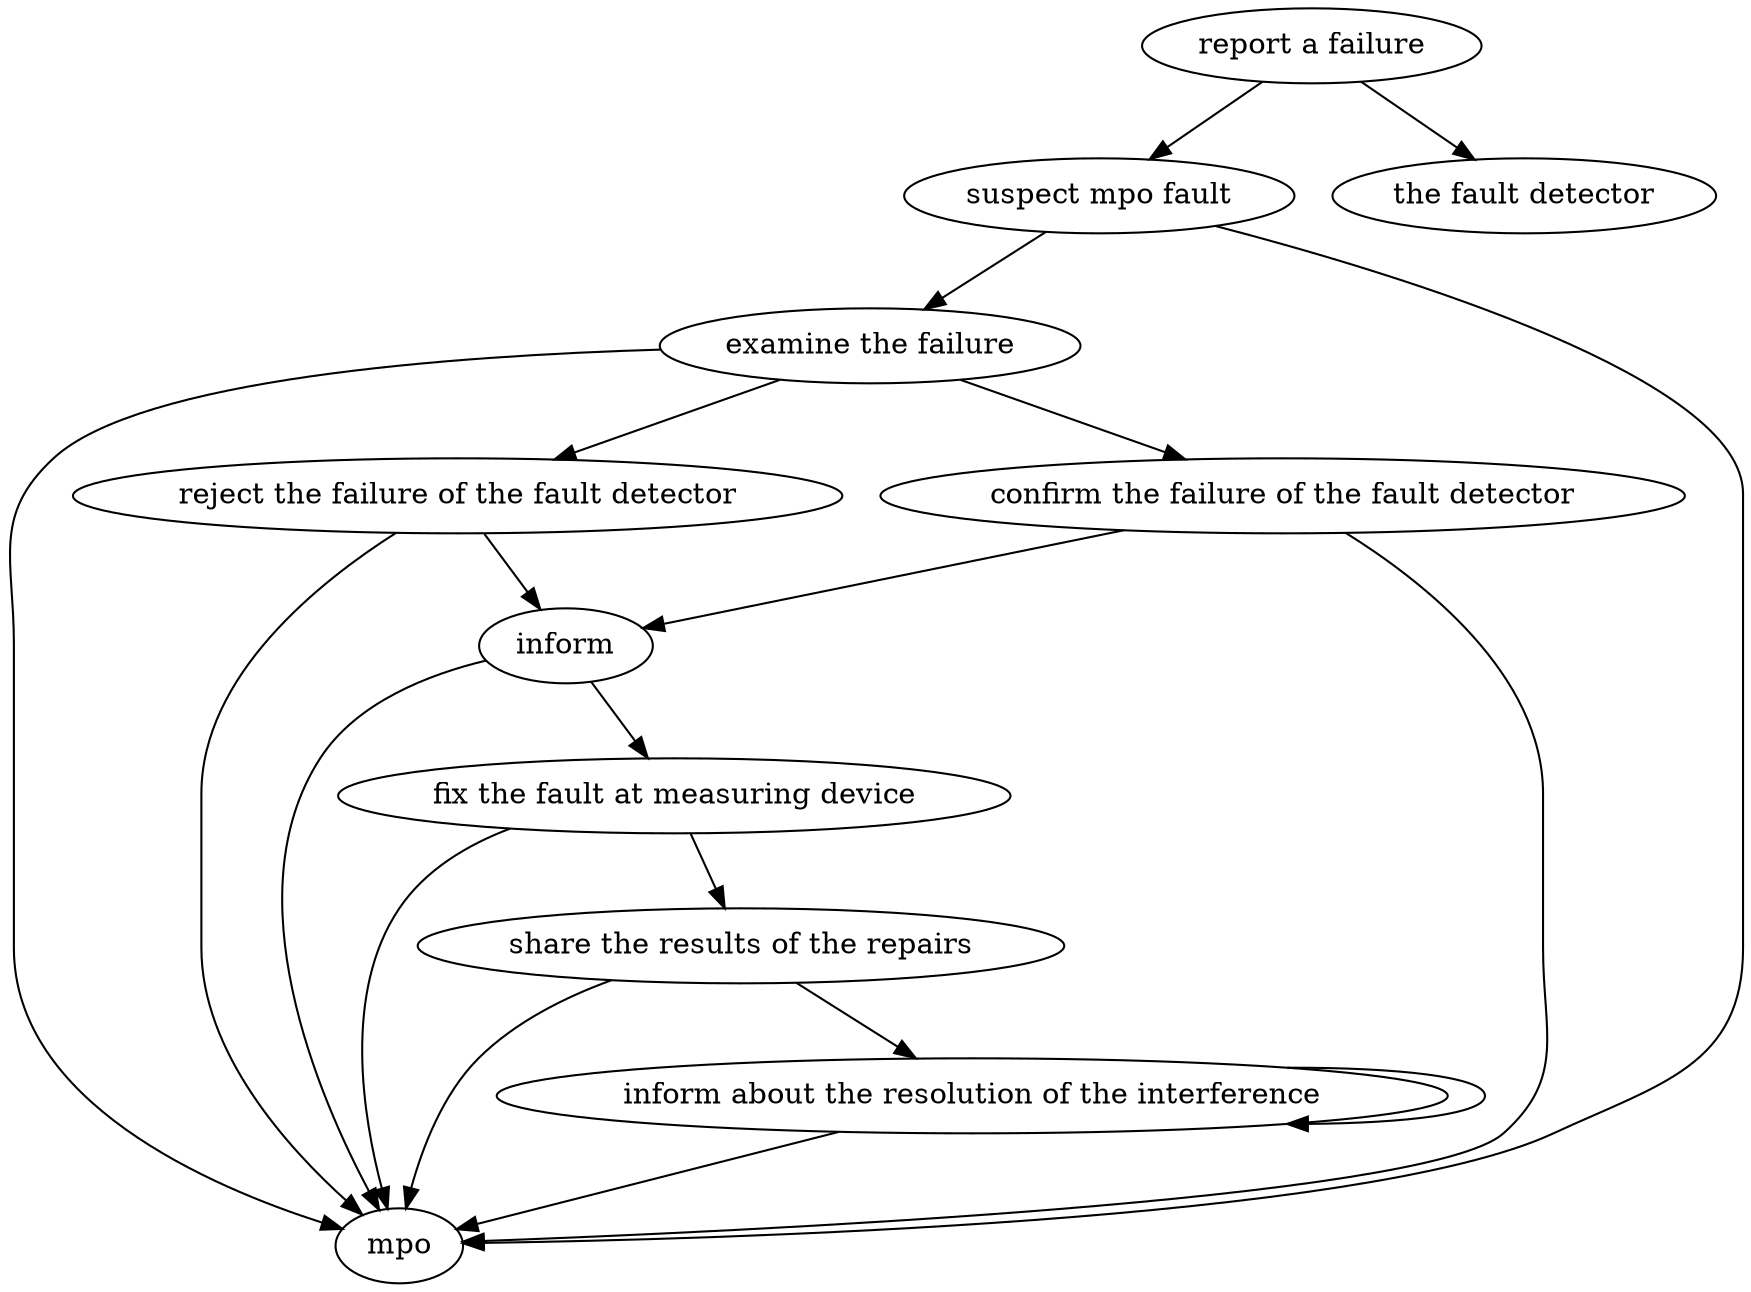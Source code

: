 digraph "doc-10.10" {
	graph [name="doc-10.10"];
	"report a failure"	[attrs="{'type': 'Activity', 'label': 'report a failure'}"];
	"suspect mpo fault"	[attrs="{'type': 'Activity', 'label': 'suspect mpo fault'}"];
	"report a failure" -> "suspect mpo fault"	[attrs="{'type': 'flow', 'label': 'flow'}"];
	"the fault detector"	[attrs="{'type': 'Actor', 'label': 'the fault detector'}"];
	"report a failure" -> "the fault detector"	[attrs="{'type': 'actor performer', 'label': 'actor performer'}"];
	"examine the failure"	[attrs="{'type': 'Activity', 'label': 'examine the failure'}"];
	"suspect mpo fault" -> "examine the failure"	[attrs="{'type': 'flow', 'label': 'flow'}"];
	mpo	[attrs="{'type': 'Actor', 'label': 'mpo'}"];
	"suspect mpo fault" -> mpo	[attrs="{'type': 'actor performer', 'label': 'actor performer'}"];
	"reject the failure of the fault detector"	[attrs="{'type': 'Activity', 'label': 'reject the failure of the fault detector'}"];
	"examine the failure" -> "reject the failure of the fault detector"	[attrs="{'type': 'flow', 'label': 'flow'}"];
	"confirm the failure of the fault detector"	[attrs="{'type': 'Activity', 'label': 'confirm the failure of the fault detector'}"];
	"examine the failure" -> "confirm the failure of the fault detector"	[attrs="{'type': 'flow', 'label': 'flow'}"];
	"examine the failure" -> mpo	[attrs="{'type': 'actor performer', 'label': 'actor performer'}"];
	inform	[attrs="{'type': 'Activity', 'label': 'inform'}"];
	"reject the failure of the fault detector" -> inform	[attrs="{'type': 'flow', 'label': 'flow'}"];
	"reject the failure of the fault detector" -> mpo	[attrs="{'type': 'actor performer', 'label': 'actor performer'}"];
	"confirm the failure of the fault detector" -> inform	[attrs="{'type': 'flow', 'label': 'flow'}"];
	"confirm the failure of the fault detector" -> mpo	[attrs="{'type': 'actor performer', 'label': 'actor performer'}"];
	"fix the fault at measuring device"	[attrs="{'type': 'Activity', 'label': 'fix the fault at measuring device'}"];
	inform -> "fix the fault at measuring device"	[attrs="{'type': 'flow', 'label': 'flow'}"];
	inform -> mpo	[attrs="{'type': 'actor performer', 'label': 'actor performer'}"];
	"share the results of the repairs"	[attrs="{'type': 'Activity', 'label': 'share the results of the repairs'}"];
	"fix the fault at measuring device" -> "share the results of the repairs"	[attrs="{'type': 'flow', 'label': 'flow'}"];
	"fix the fault at measuring device" -> mpo	[attrs="{'type': 'actor performer', 'label': 'actor performer'}"];
	"inform about the resolution of the interference"	[attrs="{'type': 'Activity', 'label': 'inform about the resolution of the interference'}"];
	"share the results of the repairs" -> "inform about the resolution of the interference"	[attrs="{'type': 'flow', 'label': 'flow'}"];
	"share the results of the repairs" -> mpo	[attrs="{'type': 'actor performer', 'label': 'actor performer'}"];
	"inform about the resolution of the interference" -> "inform about the resolution of the interference"	[attrs="{'type': 'flow', 'label': 'flow'}"];
	"inform about the resolution of the interference" -> mpo	[attrs="{'type': 'actor performer', 'label': 'actor performer'}"];
}
